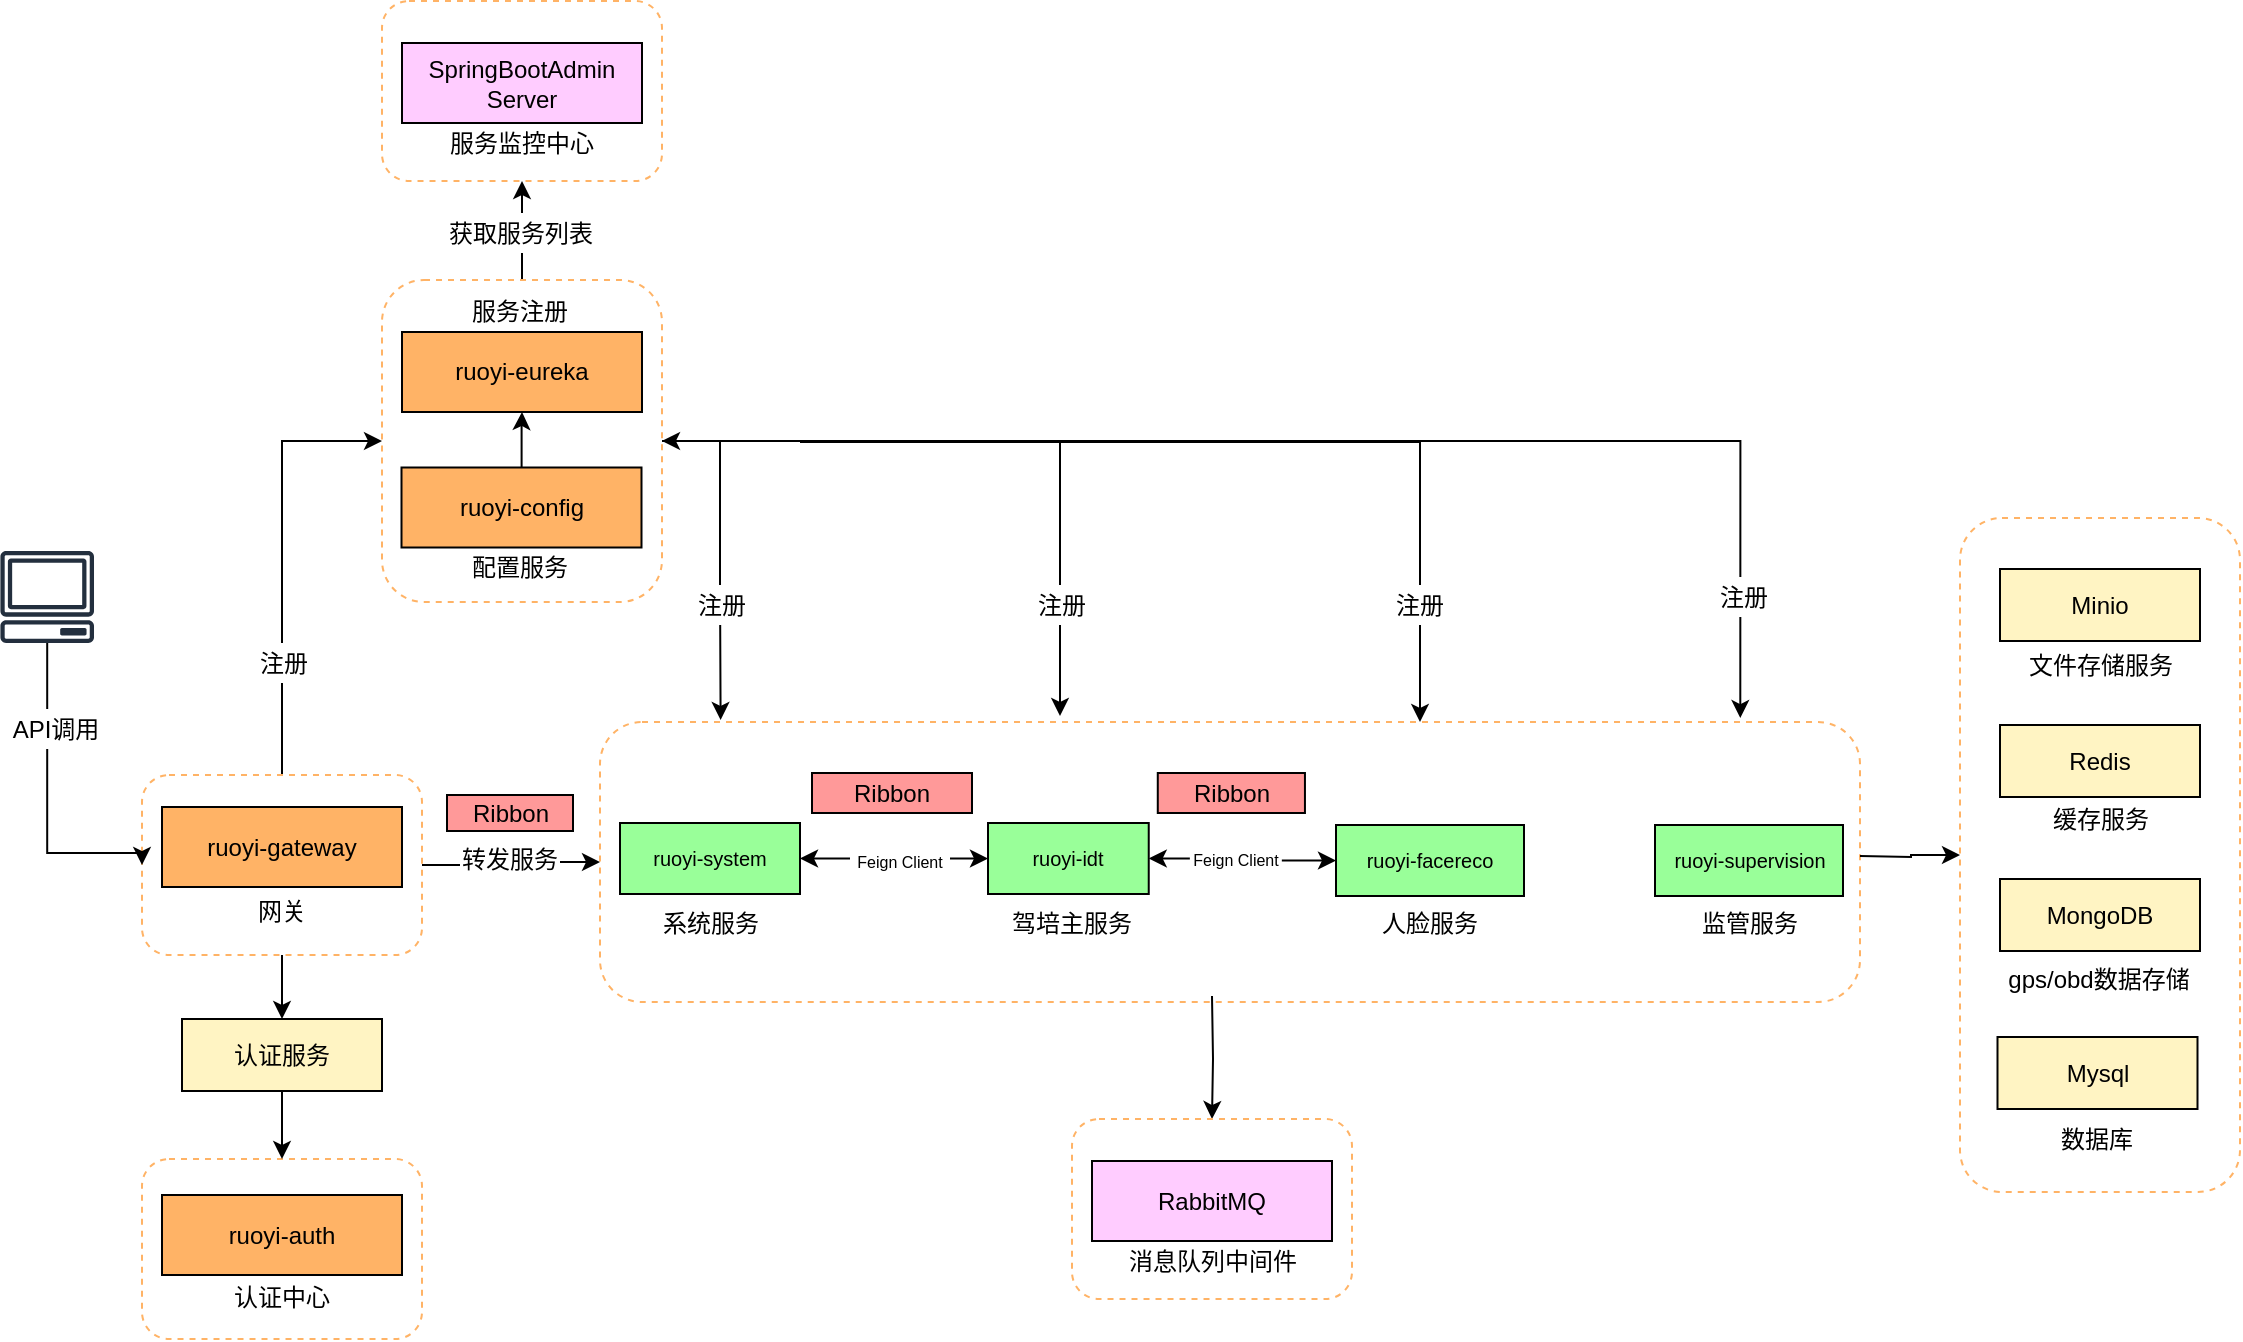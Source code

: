 <mxfile version="14.2.9" type="github">
  <diagram id="Ht1M8jgEwFfnCIfOTk4-" name="Page-1">
    <mxGraphModel dx="1422" dy="781" grid="1" gridSize="10" guides="1" tooltips="1" connect="1" arrows="1" fold="1" page="1" pageScale="1" pageWidth="1169" pageHeight="827" math="0" shadow="0">
      <root>
        <mxCell id="0" />
        <mxCell id="1" parent="0" />
        <mxCell id="uuEgaFtKrS7pOg62EtOo-12" value="" style="rounded=1;whiteSpace=wrap;html=1;shadow=0;fillColor=#FFFFFF;dashed=1;strokeWidth=1;strokeColor=#FFB366;" vertex="1" parent="1">
          <mxGeometry x="330" y="390" width="630" height="140" as="geometry" />
        </mxCell>
        <mxCell id="zE-7qnLxaJ57DrKSM9i6-75" style="edgeStyle=orthogonalEdgeStyle;rounded=0;orthogonalLoop=1;jettySize=auto;html=1;entryX=0;entryY=0.5;entryDx=0;entryDy=0;startArrow=none;startFill=0;" parent="1" target="zE-7qnLxaJ57DrKSM9i6-57" edge="1">
          <mxGeometry relative="1" as="geometry">
            <mxPoint x="960" y="457" as="sourcePoint" />
          </mxGeometry>
        </mxCell>
        <mxCell id="zE-7qnLxaJ57DrKSM9i6-79" style="edgeStyle=orthogonalEdgeStyle;rounded=0;orthogonalLoop=1;jettySize=auto;html=1;entryX=0.5;entryY=0;entryDx=0;entryDy=0;startArrow=none;startFill=0;" parent="1" target="zE-7qnLxaJ57DrKSM9i6-53" edge="1">
          <mxGeometry relative="1" as="geometry">
            <mxPoint x="636" y="527" as="sourcePoint" />
          </mxGeometry>
        </mxCell>
        <mxCell id="zE-7qnLxaJ57DrKSM9i6-51" style="edgeStyle=orthogonalEdgeStyle;rounded=0;orthogonalLoop=1;jettySize=auto;html=1;entryX=0.5;entryY=1;entryDx=0;entryDy=0;startArrow=none;startFill=0;" parent="1" source="zE-7qnLxaJ57DrKSM9i6-39" target="zE-7qnLxaJ57DrKSM9i6-48" edge="1">
          <mxGeometry relative="1" as="geometry" />
        </mxCell>
        <mxCell id="zE-7qnLxaJ57DrKSM9i6-76" style="edgeStyle=orthogonalEdgeStyle;rounded=0;orthogonalLoop=1;jettySize=auto;html=1;entryX=0.105;entryY=0.014;entryDx=0;entryDy=0;entryPerimeter=0;startArrow=none;startFill=0;" parent="1" edge="1">
          <mxGeometry relative="1" as="geometry">
            <mxPoint x="390" y="250" as="sourcePoint" />
            <mxPoint x="390.31" y="388.96" as="targetPoint" />
            <Array as="points">
              <mxPoint x="390" y="320" />
              <mxPoint x="390" y="320" />
            </Array>
          </mxGeometry>
        </mxCell>
        <mxCell id="zE-7qnLxaJ57DrKSM9i6-77" style="edgeStyle=orthogonalEdgeStyle;rounded=0;orthogonalLoop=1;jettySize=auto;html=1;exitX=1;exitY=0.5;exitDx=0;exitDy=0;startArrow=none;startFill=0;" parent="1" source="zE-7qnLxaJ57DrKSM9i6-39" edge="1">
          <mxGeometry relative="1" as="geometry">
            <mxPoint x="560" y="387" as="targetPoint" />
            <Array as="points">
              <mxPoint x="560" y="250" />
              <mxPoint x="560" y="387" />
            </Array>
          </mxGeometry>
        </mxCell>
        <mxCell id="zE-7qnLxaJ57DrKSM9i6-78" style="edgeStyle=orthogonalEdgeStyle;rounded=0;orthogonalLoop=1;jettySize=auto;html=1;startArrow=none;startFill=0;" parent="1" edge="1">
          <mxGeometry relative="1" as="geometry">
            <Array as="points">
              <mxPoint x="740" y="250" />
              <mxPoint x="740" y="386" />
            </Array>
            <mxPoint x="430" y="250" as="sourcePoint" />
            <mxPoint x="740" y="390" as="targetPoint" />
          </mxGeometry>
        </mxCell>
        <mxCell id="uuEgaFtKrS7pOg62EtOo-16" style="edgeStyle=orthogonalEdgeStyle;rounded=0;orthogonalLoop=1;jettySize=auto;html=1;entryX=0.905;entryY=-0.014;entryDx=0;entryDy=0;entryPerimeter=0;startArrow=classic;startFill=1;exitX=1;exitY=0.5;exitDx=0;exitDy=0;" edge="1" parent="1" source="zE-7qnLxaJ57DrKSM9i6-39" target="uuEgaFtKrS7pOg62EtOo-12">
          <mxGeometry relative="1" as="geometry" />
        </mxCell>
        <mxCell id="zE-7qnLxaJ57DrKSM9i6-39" value="" style="rounded=1;whiteSpace=wrap;html=1;shadow=0;fillColor=#FFFFFF;dashed=1;strokeWidth=1;strokeColor=#FFB366;" parent="1" vertex="1">
          <mxGeometry x="221" y="169" width="140" height="161" as="geometry" />
        </mxCell>
        <mxCell id="zE-7qnLxaJ57DrKSM9i6-14" value="" style="rounded=1;whiteSpace=wrap;html=1;shadow=0;fillColor=#FFFFFF;dashed=1;strokeWidth=1;strokeColor=#FFB366;" parent="1" vertex="1">
          <mxGeometry x="101" y="608.5" width="140" height="90" as="geometry" />
        </mxCell>
        <mxCell id="zE-7qnLxaJ57DrKSM9i6-9" style="edgeStyle=orthogonalEdgeStyle;rounded=0;orthogonalLoop=1;jettySize=auto;html=1;exitX=0.5;exitY=1;exitDx=0;exitDy=0;" parent="1" source="zE-7qnLxaJ57DrKSM9i6-7" target="zE-7qnLxaJ57DrKSM9i6-8" edge="1">
          <mxGeometry relative="1" as="geometry" />
        </mxCell>
        <mxCell id="zE-7qnLxaJ57DrKSM9i6-28" style="edgeStyle=orthogonalEdgeStyle;rounded=0;orthogonalLoop=1;jettySize=auto;html=1;startArrow=none;startFill=0;entryX=0;entryY=0.5;entryDx=0;entryDy=0;" parent="1" source="zE-7qnLxaJ57DrKSM9i6-7" edge="1" target="uuEgaFtKrS7pOg62EtOo-12">
          <mxGeometry relative="1" as="geometry">
            <mxPoint x="324" y="455.5" as="targetPoint" />
          </mxGeometry>
        </mxCell>
        <mxCell id="zE-7qnLxaJ57DrKSM9i6-41" style="edgeStyle=orthogonalEdgeStyle;rounded=0;orthogonalLoop=1;jettySize=auto;html=1;entryX=0;entryY=0.5;entryDx=0;entryDy=0;startArrow=none;startFill=0;" parent="1" source="zE-7qnLxaJ57DrKSM9i6-7" target="zE-7qnLxaJ57DrKSM9i6-39" edge="1">
          <mxGeometry relative="1" as="geometry" />
        </mxCell>
        <mxCell id="zE-7qnLxaJ57DrKSM9i6-7" value="" style="rounded=1;whiteSpace=wrap;html=1;shadow=0;fillColor=#FFFFFF;dashed=1;strokeWidth=1;strokeColor=#FFB366;" parent="1" vertex="1">
          <mxGeometry x="101" y="416.5" width="140" height="90" as="geometry" />
        </mxCell>
        <mxCell id="zE-7qnLxaJ57DrKSM9i6-33" style="edgeStyle=orthogonalEdgeStyle;rounded=0;orthogonalLoop=1;jettySize=auto;html=1;entryX=0;entryY=0.5;entryDx=0;entryDy=0;startArrow=none;startFill=0;" parent="1" source="zE-7qnLxaJ57DrKSM9i6-1" target="zE-7qnLxaJ57DrKSM9i6-7" edge="1">
          <mxGeometry relative="1" as="geometry">
            <mxPoint x="54" y="344.5" as="sourcePoint" />
            <Array as="points">
              <mxPoint x="54" y="455.5" />
            </Array>
          </mxGeometry>
        </mxCell>
        <mxCell id="zE-7qnLxaJ57DrKSM9i6-1" value="" style="outlineConnect=0;fontColor=#232F3E;gradientColor=none;fillColor=#232F3E;strokeColor=none;dashed=0;verticalLabelPosition=bottom;verticalAlign=top;align=center;html=1;fontSize=12;fontStyle=0;aspect=fixed;pointerEvents=1;shape=mxgraph.aws4.client;" parent="1" vertex="1">
          <mxGeometry x="30" y="304.5" width="47.21" height="46" as="geometry" />
        </mxCell>
        <mxCell id="zE-7qnLxaJ57DrKSM9i6-2" value="ruoyi-gateway" style="rounded=0;whiteSpace=wrap;html=1;fillColor=#FFB366;" parent="1" vertex="1">
          <mxGeometry x="111" y="432.5" width="120" height="40" as="geometry" />
        </mxCell>
        <mxCell id="zE-7qnLxaJ57DrKSM9i6-6" value="网关" style="text;html=1;strokeColor=none;fillColor=none;align=center;verticalAlign=middle;whiteSpace=wrap;rounded=0;" parent="1" vertex="1">
          <mxGeometry x="146" y="474.5" width="50" height="20" as="geometry" />
        </mxCell>
        <mxCell id="zE-7qnLxaJ57DrKSM9i6-4" value="API调用" style="text;html=1;strokeColor=none;fillColor=#FFFFFF;align=center;verticalAlign=middle;whiteSpace=wrap;rounded=0;shadow=0;" parent="1" vertex="1">
          <mxGeometry x="33" y="383.5" width="50" height="20" as="geometry" />
        </mxCell>
        <mxCell id="zE-7qnLxaJ57DrKSM9i6-16" style="edgeStyle=orthogonalEdgeStyle;rounded=0;orthogonalLoop=1;jettySize=auto;html=1;entryX=0.5;entryY=0;entryDx=0;entryDy=0;" parent="1" source="zE-7qnLxaJ57DrKSM9i6-8" target="zE-7qnLxaJ57DrKSM9i6-14" edge="1">
          <mxGeometry relative="1" as="geometry" />
        </mxCell>
        <mxCell id="zE-7qnLxaJ57DrKSM9i6-8" value="认证服务" style="rounded=0;whiteSpace=wrap;html=1;fillColor=#FFF4C3;" parent="1" vertex="1">
          <mxGeometry x="121" y="538.5" width="100" height="36" as="geometry" />
        </mxCell>
        <mxCell id="zE-7qnLxaJ57DrKSM9i6-12" value="ruoyi-auth" style="rounded=0;whiteSpace=wrap;html=1;fillColor=#FFB366;" parent="1" vertex="1">
          <mxGeometry x="111" y="626.5" width="120" height="40" as="geometry" />
        </mxCell>
        <mxCell id="zE-7qnLxaJ57DrKSM9i6-15" value="认证中心" style="text;html=1;strokeColor=none;fillColor=none;align=center;verticalAlign=middle;whiteSpace=wrap;rounded=0;" parent="1" vertex="1">
          <mxGeometry x="146" y="667.5" width="50" height="20" as="geometry" />
        </mxCell>
        <mxCell id="zE-7qnLxaJ57DrKSM9i6-30" value="转发服务" style="text;html=1;strokeColor=none;fillColor=#FFFFFF;align=center;verticalAlign=middle;whiteSpace=wrap;rounded=0;shadow=0;" parent="1" vertex="1">
          <mxGeometry x="260" y="448.5" width="50" height="20" as="geometry" />
        </mxCell>
        <mxCell id="zE-7qnLxaJ57DrKSM9i6-31" value="Ribbon" style="rounded=0;whiteSpace=wrap;html=1;fillColor=#FF9999;" parent="1" vertex="1">
          <mxGeometry x="253.5" y="426.5" width="63" height="18" as="geometry" />
        </mxCell>
        <mxCell id="zE-7qnLxaJ57DrKSM9i6-40" value="服务注册" style="text;html=1;strokeColor=none;fillColor=none;align=center;verticalAlign=middle;whiteSpace=wrap;rounded=0;" parent="1" vertex="1">
          <mxGeometry x="264.75" y="175" width="50" height="20" as="geometry" />
        </mxCell>
        <mxCell id="zE-7qnLxaJ57DrKSM9i6-44" value="注册" style="text;html=1;strokeColor=none;fillColor=#FFFFFF;align=center;verticalAlign=middle;whiteSpace=wrap;rounded=0;shadow=0;" parent="1" vertex="1">
          <mxGeometry x="147" y="350.5" width="50" height="20" as="geometry" />
        </mxCell>
        <mxCell id="zE-7qnLxaJ57DrKSM9i6-45" value="注册" style="text;html=1;strokeColor=none;fillColor=#FFFFFF;align=center;verticalAlign=middle;whiteSpace=wrap;rounded=0;shadow=0;" parent="1" vertex="1">
          <mxGeometry x="366" y="321.5" width="50" height="20" as="geometry" />
        </mxCell>
        <mxCell id="zE-7qnLxaJ57DrKSM9i6-46" value="注册" style="text;html=1;strokeColor=none;fillColor=#FFFFFF;align=center;verticalAlign=middle;whiteSpace=wrap;rounded=0;shadow=0;" parent="1" vertex="1">
          <mxGeometry x="536" y="321.5" width="50" height="20" as="geometry" />
        </mxCell>
        <mxCell id="zE-7qnLxaJ57DrKSM9i6-47" value="ruoyi-eureka" style="rounded=0;whiteSpace=wrap;html=1;fillColor=#FFB366;" parent="1" vertex="1">
          <mxGeometry x="231" y="195" width="120" height="40" as="geometry" />
        </mxCell>
        <mxCell id="zE-7qnLxaJ57DrKSM9i6-48" value="" style="rounded=1;whiteSpace=wrap;html=1;shadow=0;fillColor=#FFFFFF;dashed=1;strokeWidth=1;strokeColor=#FFB366;" parent="1" vertex="1">
          <mxGeometry x="221" y="29.5" width="140" height="90" as="geometry" />
        </mxCell>
        <mxCell id="zE-7qnLxaJ57DrKSM9i6-49" value="服务监控中心" style="text;html=1;strokeColor=none;fillColor=none;align=center;verticalAlign=middle;whiteSpace=wrap;rounded=0;" parent="1" vertex="1">
          <mxGeometry x="254" y="90.5" width="74" height="20" as="geometry" />
        </mxCell>
        <mxCell id="zE-7qnLxaJ57DrKSM9i6-50" value="SpringBootAdmin Server" style="rounded=0;whiteSpace=wrap;html=1;fillColor=#FFCCFF;" parent="1" vertex="1">
          <mxGeometry x="231" y="50.5" width="120" height="40" as="geometry" />
        </mxCell>
        <mxCell id="zE-7qnLxaJ57DrKSM9i6-52" value="获取服务列表" style="text;html=1;strokeColor=none;fillColor=#FFFFFF;align=center;verticalAlign=middle;whiteSpace=wrap;rounded=0;shadow=0;" parent="1" vertex="1">
          <mxGeometry x="248.5" y="135.5" width="82.5" height="20" as="geometry" />
        </mxCell>
        <mxCell id="zE-7qnLxaJ57DrKSM9i6-53" value="" style="rounded=1;whiteSpace=wrap;html=1;shadow=0;fillColor=#FFFFFF;dashed=1;strokeWidth=1;strokeColor=#FFB366;" parent="1" vertex="1">
          <mxGeometry x="566" y="588.5" width="140" height="90" as="geometry" />
        </mxCell>
        <mxCell id="zE-7qnLxaJ57DrKSM9i6-54" value="消息队列中间件" style="text;html=1;strokeColor=none;fillColor=none;align=center;verticalAlign=middle;whiteSpace=wrap;rounded=0;" parent="1" vertex="1">
          <mxGeometry x="589.5" y="649.5" width="93" height="20" as="geometry" />
        </mxCell>
        <mxCell id="zE-7qnLxaJ57DrKSM9i6-55" value="RabbitMQ" style="rounded=0;whiteSpace=wrap;html=1;fillColor=#FFCCFF;" parent="1" vertex="1">
          <mxGeometry x="576" y="609.5" width="120" height="40" as="geometry" />
        </mxCell>
        <mxCell id="zE-7qnLxaJ57DrKSM9i6-57" value="" style="rounded=1;whiteSpace=wrap;html=1;shadow=0;fillColor=#FFFFFF;dashed=1;strokeWidth=1;strokeColor=#FFB366;" parent="1" vertex="1">
          <mxGeometry x="1010" y="288" width="140" height="337" as="geometry" />
        </mxCell>
        <mxCell id="zE-7qnLxaJ57DrKSM9i6-58" value="Minio" style="rounded=0;whiteSpace=wrap;html=1;fillColor=#FFF4C3;" parent="1" vertex="1">
          <mxGeometry x="1030" y="313.5" width="100" height="36" as="geometry" />
        </mxCell>
        <mxCell id="zE-7qnLxaJ57DrKSM9i6-59" value="文件存储服务" style="text;html=1;strokeColor=none;fillColor=none;align=center;verticalAlign=middle;whiteSpace=wrap;rounded=0;" parent="1" vertex="1">
          <mxGeometry x="1038.75" y="351.5" width="82.5" height="20" as="geometry" />
        </mxCell>
        <mxCell id="zE-7qnLxaJ57DrKSM9i6-60" value="Redis" style="rounded=0;whiteSpace=wrap;html=1;fillColor=#FFF4C3;" parent="1" vertex="1">
          <mxGeometry x="1030" y="391.5" width="100" height="36" as="geometry" />
        </mxCell>
        <mxCell id="zE-7qnLxaJ57DrKSM9i6-61" value="缓存服务" style="text;html=1;strokeColor=none;fillColor=none;align=center;verticalAlign=middle;whiteSpace=wrap;rounded=0;" parent="1" vertex="1">
          <mxGeometry x="1038.75" y="428.5" width="82.5" height="20" as="geometry" />
        </mxCell>
        <mxCell id="zE-7qnLxaJ57DrKSM9i6-62" value="MongoDB" style="rounded=0;whiteSpace=wrap;html=1;fillColor=#FFF4C3;" parent="1" vertex="1">
          <mxGeometry x="1030" y="468.5" width="100" height="36" as="geometry" />
        </mxCell>
        <mxCell id="zE-7qnLxaJ57DrKSM9i6-63" value="gps/obd数据存储" style="text;html=1;strokeColor=none;fillColor=none;align=center;verticalAlign=middle;whiteSpace=wrap;rounded=0;" parent="1" vertex="1">
          <mxGeometry x="1028.75" y="508.5" width="101.25" height="20" as="geometry" />
        </mxCell>
        <mxCell id="zE-7qnLxaJ57DrKSM9i6-64" value="Mysql" style="rounded=0;whiteSpace=wrap;html=1;fillColor=#FFF4C3;" parent="1" vertex="1">
          <mxGeometry x="1028.75" y="547.5" width="100" height="36" as="geometry" />
        </mxCell>
        <mxCell id="zE-7qnLxaJ57DrKSM9i6-65" value="数据库" style="text;html=1;strokeColor=none;fillColor=none;align=center;verticalAlign=middle;whiteSpace=wrap;rounded=0;" parent="1" vertex="1">
          <mxGeometry x="1027.5" y="588.5" width="101.25" height="20" as="geometry" />
        </mxCell>
        <mxCell id="zE-7qnLxaJ57DrKSM9i6-71" style="edgeStyle=orthogonalEdgeStyle;rounded=0;orthogonalLoop=1;jettySize=auto;html=1;entryX=0;entryY=0.5;entryDx=0;entryDy=0;startArrow=classic;startFill=1;" parent="1" source="zE-7qnLxaJ57DrKSM9i6-67" target="zE-7qnLxaJ57DrKSM9i6-17" edge="1">
          <mxGeometry relative="1" as="geometry" />
        </mxCell>
        <mxCell id="zE-7qnLxaJ57DrKSM9i6-67" value="&lt;font style=&quot;font-size: 10px&quot;&gt;ruoyi-system&lt;/font&gt;" style="rounded=0;whiteSpace=wrap;html=1;fillColor=#99FF99;" parent="1" vertex="1">
          <mxGeometry x="340" y="440.5" width="90" height="35.5" as="geometry" />
        </mxCell>
        <mxCell id="zE-7qnLxaJ57DrKSM9i6-68" value="系统服务" style="text;html=1;strokeColor=none;fillColor=none;align=center;verticalAlign=middle;whiteSpace=wrap;rounded=0;" parent="1" vertex="1">
          <mxGeometry x="352.5" y="480.5" width="65" height="20" as="geometry" />
        </mxCell>
        <mxCell id="zE-7qnLxaJ57DrKSM9i6-72" value="&lt;font style=&quot;font-size: 8px&quot;&gt;Feign Client&lt;/font&gt;" style="text;html=1;strokeColor=none;fillColor=#FFFFFF;align=center;verticalAlign=middle;whiteSpace=wrap;rounded=0;shadow=0;" parent="1" vertex="1">
          <mxGeometry x="455" y="448.5" width="50" height="20" as="geometry" />
        </mxCell>
        <mxCell id="zE-7qnLxaJ57DrKSM9i6-73" value="Ribbon" style="rounded=0;whiteSpace=wrap;html=1;fillColor=#FF9999;" parent="1" vertex="1">
          <mxGeometry x="436" y="415.5" width="80" height="20" as="geometry" />
        </mxCell>
        <mxCell id="uuEgaFtKrS7pOg62EtOo-1" value="注册" style="text;html=1;strokeColor=none;fillColor=#FFFFFF;align=center;verticalAlign=middle;whiteSpace=wrap;rounded=0;shadow=0;" vertex="1" parent="1">
          <mxGeometry x="715" y="321.5" width="50" height="20" as="geometry" />
        </mxCell>
        <mxCell id="uuEgaFtKrS7pOg62EtOo-5" style="edgeStyle=orthogonalEdgeStyle;rounded=0;orthogonalLoop=1;jettySize=auto;html=1;entryX=0.5;entryY=1;entryDx=0;entryDy=0;" edge="1" parent="1" source="uuEgaFtKrS7pOg62EtOo-2" target="zE-7qnLxaJ57DrKSM9i6-47">
          <mxGeometry relative="1" as="geometry" />
        </mxCell>
        <mxCell id="uuEgaFtKrS7pOg62EtOo-2" value="ruoyi-config" style="rounded=0;whiteSpace=wrap;html=1;fillColor=#FFB366;" vertex="1" parent="1">
          <mxGeometry x="230.75" y="262.75" width="120" height="40" as="geometry" />
        </mxCell>
        <mxCell id="uuEgaFtKrS7pOg62EtOo-3" value="配置服务" style="text;html=1;strokeColor=none;fillColor=none;align=center;verticalAlign=middle;whiteSpace=wrap;rounded=0;" vertex="1" parent="1">
          <mxGeometry x="264.75" y="302.75" width="50" height="20" as="geometry" />
        </mxCell>
        <mxCell id="zE-7qnLxaJ57DrKSM9i6-17" value="&lt;font style=&quot;font-size: 10px&quot;&gt;ruoyi-idt&lt;/font&gt;" style="rounded=0;whiteSpace=wrap;html=1;fillColor=#99FF99;" parent="1" vertex="1">
          <mxGeometry x="524" y="440.5" width="80.37" height="35.5" as="geometry" />
        </mxCell>
        <mxCell id="zE-7qnLxaJ57DrKSM9i6-18" value="驾培主服务" style="text;html=1;strokeColor=none;fillColor=none;align=center;verticalAlign=middle;whiteSpace=wrap;rounded=0;" parent="1" vertex="1">
          <mxGeometry x="531.33" y="480.5" width="69.71" height="20" as="geometry" />
        </mxCell>
        <mxCell id="zE-7qnLxaJ57DrKSM9i6-19" value="&lt;font style=&quot;font-size: 10px&quot;&gt;ruoyi-facereco&lt;/font&gt;" style="rounded=0;whiteSpace=wrap;html=1;fillColor=#99FF99;" parent="1" vertex="1">
          <mxGeometry x="698" y="441.5" width="94" height="35.5" as="geometry" />
        </mxCell>
        <mxCell id="zE-7qnLxaJ57DrKSM9i6-22" style="edgeStyle=orthogonalEdgeStyle;rounded=0;orthogonalLoop=1;jettySize=auto;html=1;startArrow=classic;startFill=1;" parent="1" source="zE-7qnLxaJ57DrKSM9i6-17" target="zE-7qnLxaJ57DrKSM9i6-19" edge="1">
          <mxGeometry x="570" y="415.5" as="geometry" />
        </mxCell>
        <mxCell id="zE-7qnLxaJ57DrKSM9i6-23" value="&lt;font style=&quot;font-size: 8px&quot;&gt;Feign Client&lt;/font&gt;" style="text;html=1;strokeColor=none;fillColor=#FFFFFF;align=center;verticalAlign=middle;whiteSpace=wrap;rounded=0;shadow=0;" parent="1" vertex="1">
          <mxGeometry x="624.925" y="447.5" width="45.989" height="20" as="geometry" />
        </mxCell>
        <mxCell id="zE-7qnLxaJ57DrKSM9i6-26" value="Ribbon" style="rounded=0;whiteSpace=wrap;html=1;fillColor=#FF9999;" parent="1" vertex="1">
          <mxGeometry x="608.888" y="415.5" width="73.583" height="20" as="geometry" />
        </mxCell>
        <mxCell id="zE-7qnLxaJ57DrKSM9i6-27" value="人脸服务" style="text;html=1;strokeColor=none;fillColor=none;align=center;verticalAlign=middle;whiteSpace=wrap;rounded=0;" parent="1" vertex="1">
          <mxGeometry x="715.11" y="480.5" width="59.786" height="20" as="geometry" />
        </mxCell>
        <mxCell id="uuEgaFtKrS7pOg62EtOo-8" value="&lt;font style=&quot;font-size: 10px&quot;&gt;ruoyi-supervision&lt;/font&gt;" style="rounded=0;whiteSpace=wrap;html=1;fillColor=#99FF99;" vertex="1" parent="1">
          <mxGeometry x="857.5" y="441.5" width="94" height="35.5" as="geometry" />
        </mxCell>
        <mxCell id="uuEgaFtKrS7pOg62EtOo-14" value="监管服务" style="text;html=1;strokeColor=none;fillColor=none;align=center;verticalAlign=middle;whiteSpace=wrap;rounded=0;" vertex="1" parent="1">
          <mxGeometry x="874.61" y="480.5" width="59.786" height="20" as="geometry" />
        </mxCell>
        <mxCell id="uuEgaFtKrS7pOg62EtOo-17" value="注册" style="text;html=1;strokeColor=none;fillColor=#FFFFFF;align=center;verticalAlign=middle;whiteSpace=wrap;rounded=0;shadow=0;" vertex="1" parent="1">
          <mxGeometry x="877" y="317.5" width="50" height="20" as="geometry" />
        </mxCell>
      </root>
    </mxGraphModel>
  </diagram>
</mxfile>
